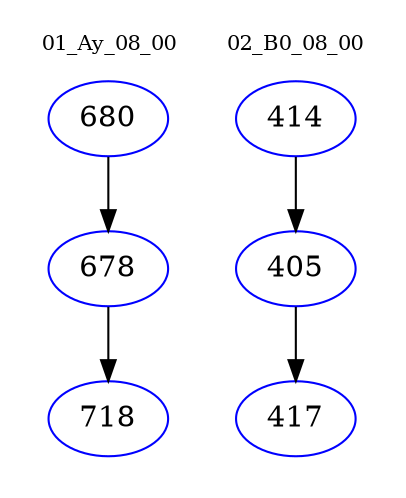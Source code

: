 digraph{
subgraph cluster_0 {
color = white
label = "01_Ay_08_00";
fontsize=10;
T0_680 [label="680", color="blue"]
T0_680 -> T0_678 [color="black"]
T0_678 [label="678", color="blue"]
T0_678 -> T0_718 [color="black"]
T0_718 [label="718", color="blue"]
}
subgraph cluster_1 {
color = white
label = "02_B0_08_00";
fontsize=10;
T1_414 [label="414", color="blue"]
T1_414 -> T1_405 [color="black"]
T1_405 [label="405", color="blue"]
T1_405 -> T1_417 [color="black"]
T1_417 [label="417", color="blue"]
}
}
